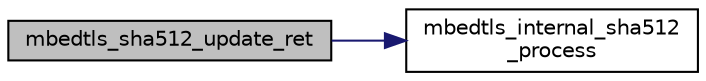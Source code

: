 digraph "mbedtls_sha512_update_ret"
{
 // LATEX_PDF_SIZE
  edge [fontname="Helvetica",fontsize="10",labelfontname="Helvetica",labelfontsize="10"];
  node [fontname="Helvetica",fontsize="10",shape=record];
  rankdir="LR";
  Node1 [label="mbedtls_sha512_update_ret",height=0.2,width=0.4,color="black", fillcolor="grey75", style="filled", fontcolor="black",tooltip="This function feeds an input buffer into an ongoing SHA-512 checksum calculation."];
  Node1 -> Node2 [color="midnightblue",fontsize="10",style="solid",fontname="Helvetica"];
  Node2 [label="mbedtls_internal_sha512\l_process",height=0.2,width=0.4,color="black", fillcolor="white", style="filled",URL="$df/dd2/sha512_8c.html#a2444643f71eb582c81a60c4dfd04f894",tooltip="This function processes a single data block within the ongoing SHA-512 computation."];
}

